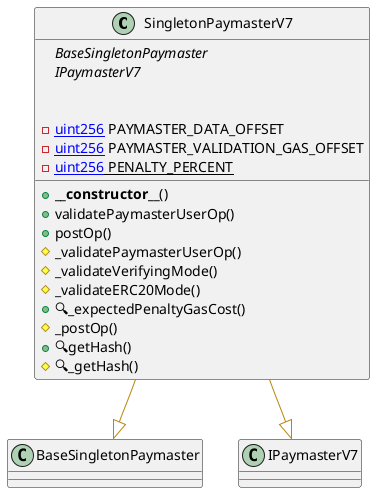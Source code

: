 @startuml
' -- generated by: https://marketplace.visualstudio.com/items?itemName=tintinweb.solidity-visual-auditor
'
' -- for auto-render install: https://marketplace.visualstudio.com/items?itemName=jebbs.plantuml
' -- options --

allowmixing

' -- classes --


class SingletonPaymasterV7 {
    ' -- inheritance --
	{abstract}BaseSingletonPaymaster
	{abstract}IPaymasterV7

    ' -- usingFor --

    ' -- vars --
	-[[uint256]] PAYMASTER_DATA_OFFSET
	-[[uint256]] PAYMASTER_VALIDATION_GAS_OFFSET
	-{static}[[uint256]] PENALTY_PERCENT

    ' -- methods --
	+**__constructor__**()
	+validatePaymasterUserOp()
	+postOp()
	#_validatePaymasterUserOp()
	#_validateVerifyingMode()
	#_validateERC20Mode()
	+🔍_expectedPenaltyGasCost()
	#_postOp()
	+🔍getHash()
	#🔍_getHash()

}
' -- inheritance / usingFor --
SingletonPaymasterV7 --[#DarkGoldenRod]|> BaseSingletonPaymaster
SingletonPaymasterV7 --[#DarkGoldenRod]|> IPaymasterV7

' -- actors --
together {

}

@enduml